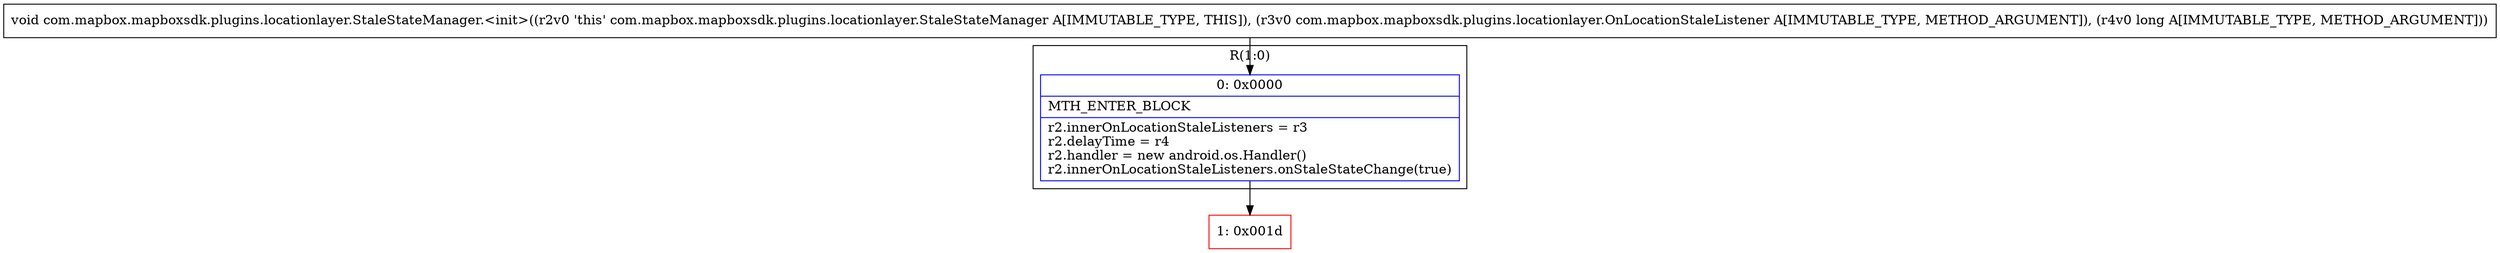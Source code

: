 digraph "CFG forcom.mapbox.mapboxsdk.plugins.locationlayer.StaleStateManager.\<init\>(Lcom\/mapbox\/mapboxsdk\/plugins\/locationlayer\/OnLocationStaleListener;J)V" {
subgraph cluster_Region_1421540316 {
label = "R(1:0)";
node [shape=record,color=blue];
Node_0 [shape=record,label="{0\:\ 0x0000|MTH_ENTER_BLOCK\l|r2.innerOnLocationStaleListeners = r3\lr2.delayTime = r4\lr2.handler = new android.os.Handler()\lr2.innerOnLocationStaleListeners.onStaleStateChange(true)\l}"];
}
Node_1 [shape=record,color=red,label="{1\:\ 0x001d}"];
MethodNode[shape=record,label="{void com.mapbox.mapboxsdk.plugins.locationlayer.StaleStateManager.\<init\>((r2v0 'this' com.mapbox.mapboxsdk.plugins.locationlayer.StaleStateManager A[IMMUTABLE_TYPE, THIS]), (r3v0 com.mapbox.mapboxsdk.plugins.locationlayer.OnLocationStaleListener A[IMMUTABLE_TYPE, METHOD_ARGUMENT]), (r4v0 long A[IMMUTABLE_TYPE, METHOD_ARGUMENT])) }"];
MethodNode -> Node_0;
Node_0 -> Node_1;
}

